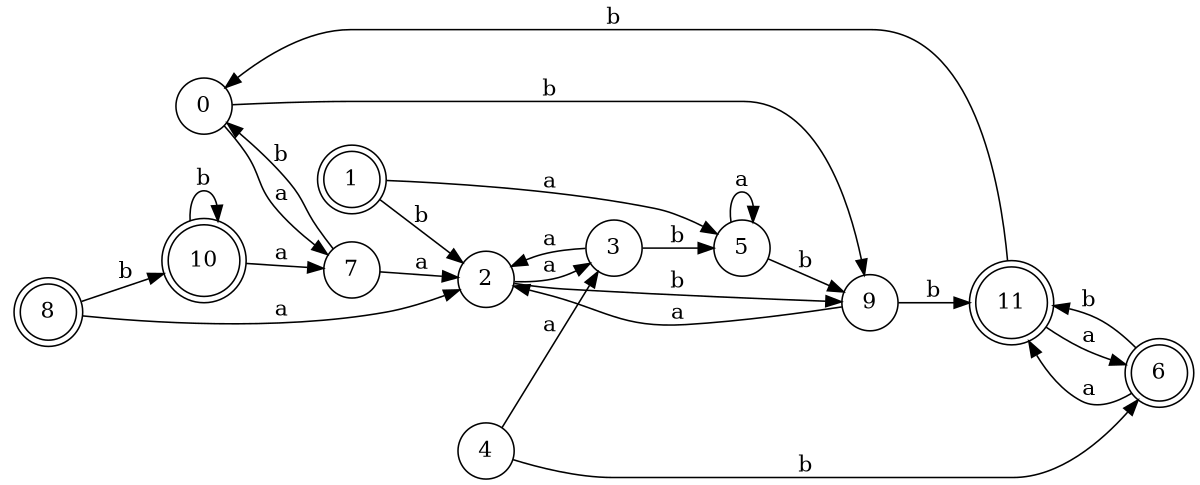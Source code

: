 digraph n10_1 {
__start0 [label="" shape="none"];

rankdir=LR;
size="8,5";

s0 [style="filled", color="black", fillcolor="white" shape="circle", label="0"];
s1 [style="rounded,filled", color="black", fillcolor="white" shape="doublecircle", label="1"];
s2 [style="filled", color="black", fillcolor="white" shape="circle", label="2"];
s3 [style="filled", color="black", fillcolor="white" shape="circle", label="3"];
s4 [style="filled", color="black", fillcolor="white" shape="circle", label="4"];
s5 [style="filled", color="black", fillcolor="white" shape="circle", label="5"];
s6 [style="rounded,filled", color="black", fillcolor="white" shape="doublecircle", label="6"];
s7 [style="filled", color="black", fillcolor="white" shape="circle", label="7"];
s8 [style="rounded,filled", color="black", fillcolor="white" shape="doublecircle", label="8"];
s9 [style="filled", color="black", fillcolor="white" shape="circle", label="9"];
s10 [style="rounded,filled", color="black", fillcolor="white" shape="doublecircle", label="10"];
s11 [style="rounded,filled", color="black", fillcolor="white" shape="doublecircle", label="11"];
s0 -> s7 [label="a"];
s0 -> s9 [label="b"];
s1 -> s5 [label="a"];
s1 -> s2 [label="b"];
s2 -> s3 [label="a"];
s2 -> s9 [label="b"];
s3 -> s2 [label="a"];
s3 -> s5 [label="b"];
s4 -> s3 [label="a"];
s4 -> s6 [label="b"];
s5 -> s5 [label="a"];
s5 -> s9 [label="b"];
s6 -> s11 [label="a"];
s6 -> s11 [label="b"];
s7 -> s2 [label="a"];
s7 -> s0 [label="b"];
s8 -> s2 [label="a"];
s8 -> s10 [label="b"];
s9 -> s2 [label="a"];
s9 -> s11 [label="b"];
s10 -> s7 [label="a"];
s10 -> s10 [label="b"];
s11 -> s6 [label="a"];
s11 -> s0 [label="b"];

}